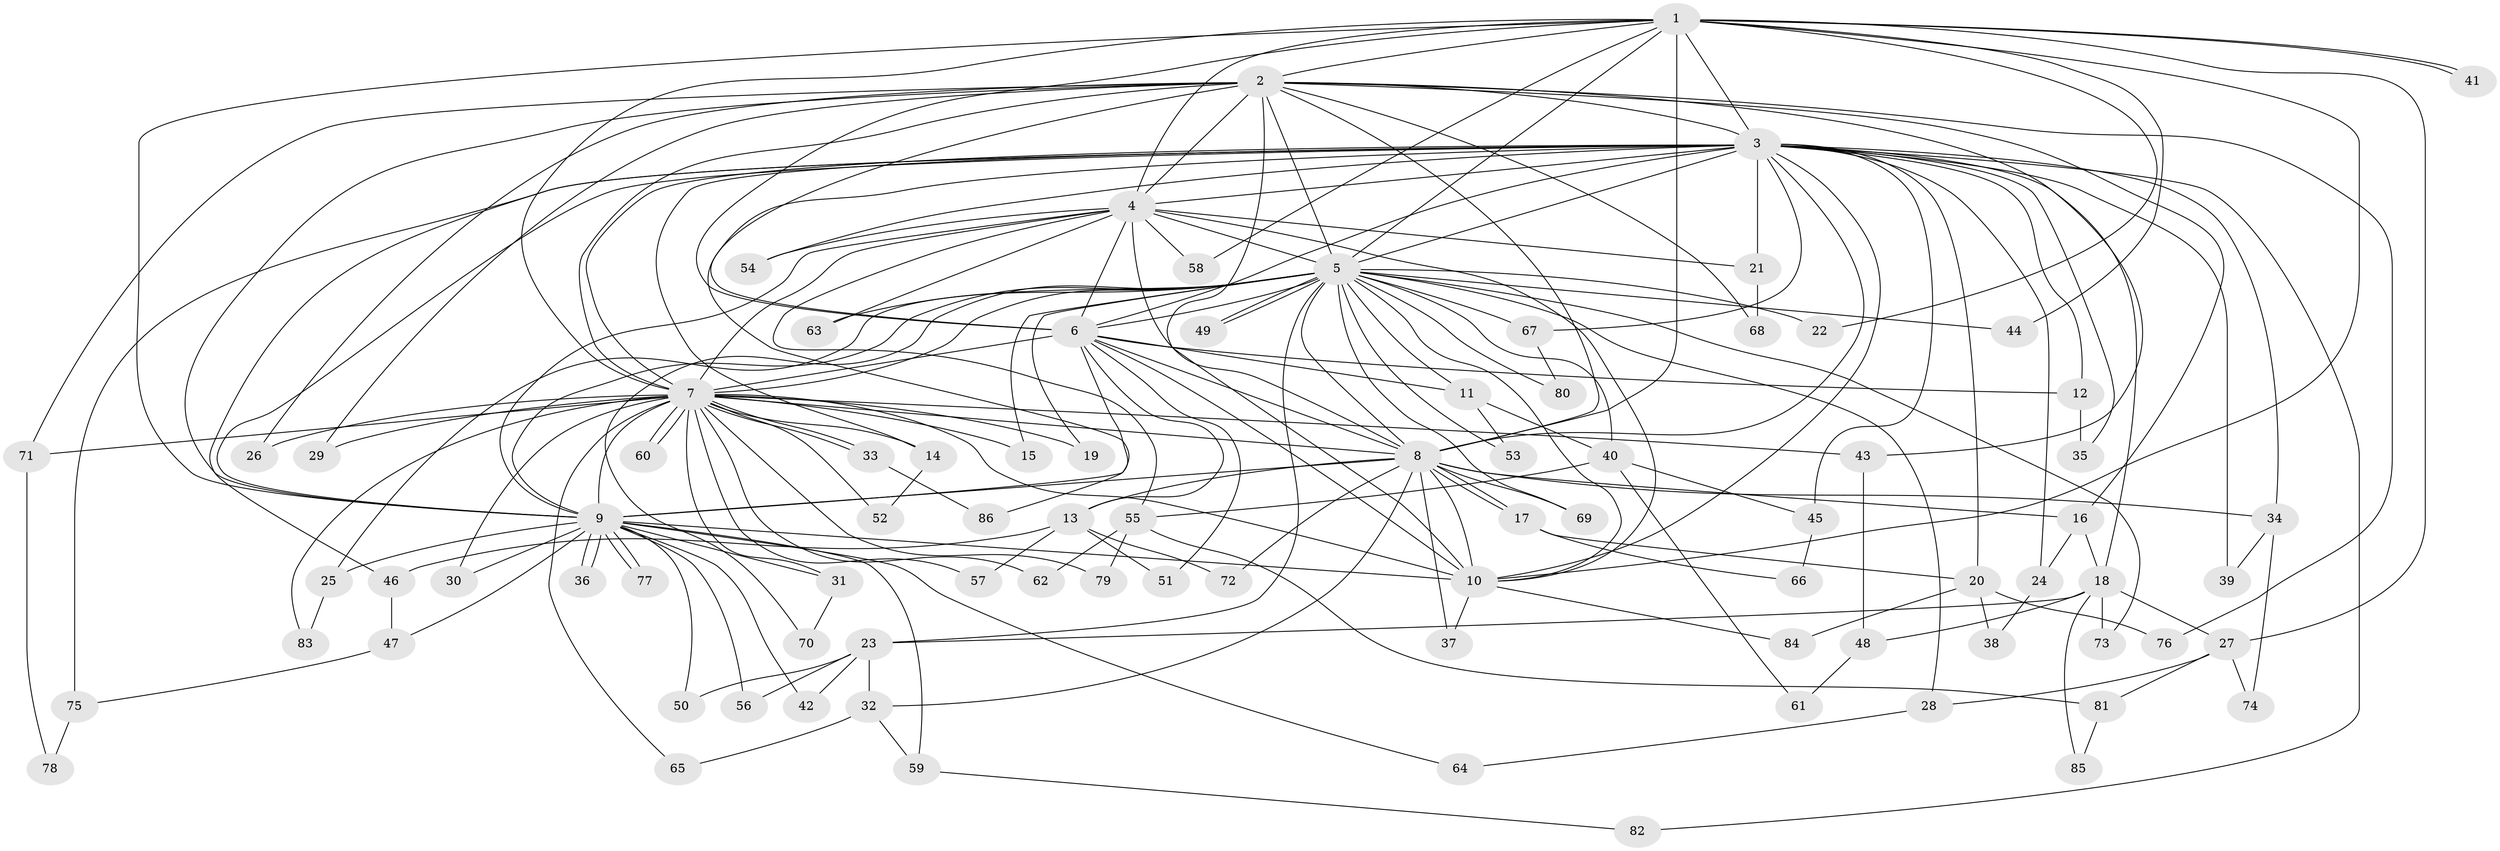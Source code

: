// Generated by graph-tools (version 1.1) at 2025/34/03/09/25 02:34:47]
// undirected, 86 vertices, 197 edges
graph export_dot {
graph [start="1"]
  node [color=gray90,style=filled];
  1;
  2;
  3;
  4;
  5;
  6;
  7;
  8;
  9;
  10;
  11;
  12;
  13;
  14;
  15;
  16;
  17;
  18;
  19;
  20;
  21;
  22;
  23;
  24;
  25;
  26;
  27;
  28;
  29;
  30;
  31;
  32;
  33;
  34;
  35;
  36;
  37;
  38;
  39;
  40;
  41;
  42;
  43;
  44;
  45;
  46;
  47;
  48;
  49;
  50;
  51;
  52;
  53;
  54;
  55;
  56;
  57;
  58;
  59;
  60;
  61;
  62;
  63;
  64;
  65;
  66;
  67;
  68;
  69;
  70;
  71;
  72;
  73;
  74;
  75;
  76;
  77;
  78;
  79;
  80;
  81;
  82;
  83;
  84;
  85;
  86;
  1 -- 2;
  1 -- 3;
  1 -- 4;
  1 -- 5;
  1 -- 6;
  1 -- 7;
  1 -- 8;
  1 -- 9;
  1 -- 10;
  1 -- 22;
  1 -- 27;
  1 -- 41;
  1 -- 41;
  1 -- 44;
  1 -- 58;
  2 -- 3;
  2 -- 4;
  2 -- 5;
  2 -- 6;
  2 -- 7;
  2 -- 8;
  2 -- 9;
  2 -- 10;
  2 -- 16;
  2 -- 26;
  2 -- 29;
  2 -- 43;
  2 -- 68;
  2 -- 71;
  2 -- 76;
  3 -- 4;
  3 -- 5;
  3 -- 6;
  3 -- 7;
  3 -- 8;
  3 -- 9;
  3 -- 10;
  3 -- 12;
  3 -- 14;
  3 -- 18;
  3 -- 20;
  3 -- 21;
  3 -- 24;
  3 -- 34;
  3 -- 35;
  3 -- 39;
  3 -- 45;
  3 -- 46;
  3 -- 54;
  3 -- 67;
  3 -- 75;
  3 -- 82;
  3 -- 86;
  4 -- 5;
  4 -- 6;
  4 -- 7;
  4 -- 8;
  4 -- 9;
  4 -- 10;
  4 -- 21;
  4 -- 54;
  4 -- 55;
  4 -- 58;
  4 -- 63;
  5 -- 6;
  5 -- 7;
  5 -- 8;
  5 -- 9;
  5 -- 10;
  5 -- 11;
  5 -- 15;
  5 -- 19;
  5 -- 22;
  5 -- 23;
  5 -- 25;
  5 -- 28;
  5 -- 40;
  5 -- 44;
  5 -- 49;
  5 -- 49;
  5 -- 53;
  5 -- 63;
  5 -- 67;
  5 -- 69;
  5 -- 70;
  5 -- 73;
  5 -- 80;
  6 -- 7;
  6 -- 8;
  6 -- 9;
  6 -- 10;
  6 -- 11;
  6 -- 12;
  6 -- 13;
  6 -- 51;
  7 -- 8;
  7 -- 9;
  7 -- 10;
  7 -- 14;
  7 -- 15;
  7 -- 19;
  7 -- 26;
  7 -- 29;
  7 -- 30;
  7 -- 31;
  7 -- 33;
  7 -- 33;
  7 -- 43;
  7 -- 52;
  7 -- 57;
  7 -- 60;
  7 -- 60;
  7 -- 62;
  7 -- 65;
  7 -- 71;
  7 -- 79;
  7 -- 83;
  8 -- 9;
  8 -- 10;
  8 -- 13;
  8 -- 16;
  8 -- 17;
  8 -- 17;
  8 -- 32;
  8 -- 34;
  8 -- 37;
  8 -- 69;
  8 -- 72;
  9 -- 10;
  9 -- 25;
  9 -- 30;
  9 -- 31;
  9 -- 36;
  9 -- 36;
  9 -- 42;
  9 -- 47;
  9 -- 50;
  9 -- 56;
  9 -- 59;
  9 -- 64;
  9 -- 77;
  9 -- 77;
  10 -- 37;
  10 -- 84;
  11 -- 40;
  11 -- 53;
  12 -- 35;
  13 -- 46;
  13 -- 51;
  13 -- 57;
  13 -- 72;
  14 -- 52;
  16 -- 18;
  16 -- 24;
  17 -- 20;
  17 -- 66;
  18 -- 23;
  18 -- 27;
  18 -- 48;
  18 -- 73;
  18 -- 85;
  20 -- 38;
  20 -- 76;
  20 -- 84;
  21 -- 68;
  23 -- 32;
  23 -- 42;
  23 -- 50;
  23 -- 56;
  24 -- 38;
  25 -- 83;
  27 -- 28;
  27 -- 74;
  27 -- 81;
  28 -- 64;
  31 -- 70;
  32 -- 59;
  32 -- 65;
  33 -- 86;
  34 -- 39;
  34 -- 74;
  40 -- 45;
  40 -- 55;
  40 -- 61;
  43 -- 48;
  45 -- 66;
  46 -- 47;
  47 -- 75;
  48 -- 61;
  55 -- 62;
  55 -- 79;
  55 -- 81;
  59 -- 82;
  67 -- 80;
  71 -- 78;
  75 -- 78;
  81 -- 85;
}

